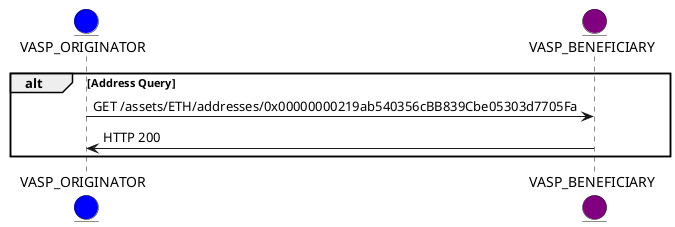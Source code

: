 @startuml
'https://plantuml.com/sequence-diagram

entity VASP_ORIGINATOR #blue
entity VASP_BENEFICIARY #purple

alt Address Query
VASP_ORIGINATOR -> VASP_BENEFICIARY: GET /assets/ETH/addresses/0x00000000219ab540356cBB839Cbe05303d7705Fa
VASP_BENEFICIARY -> VASP_ORIGINATOR: HTTP 200
end

@enduml